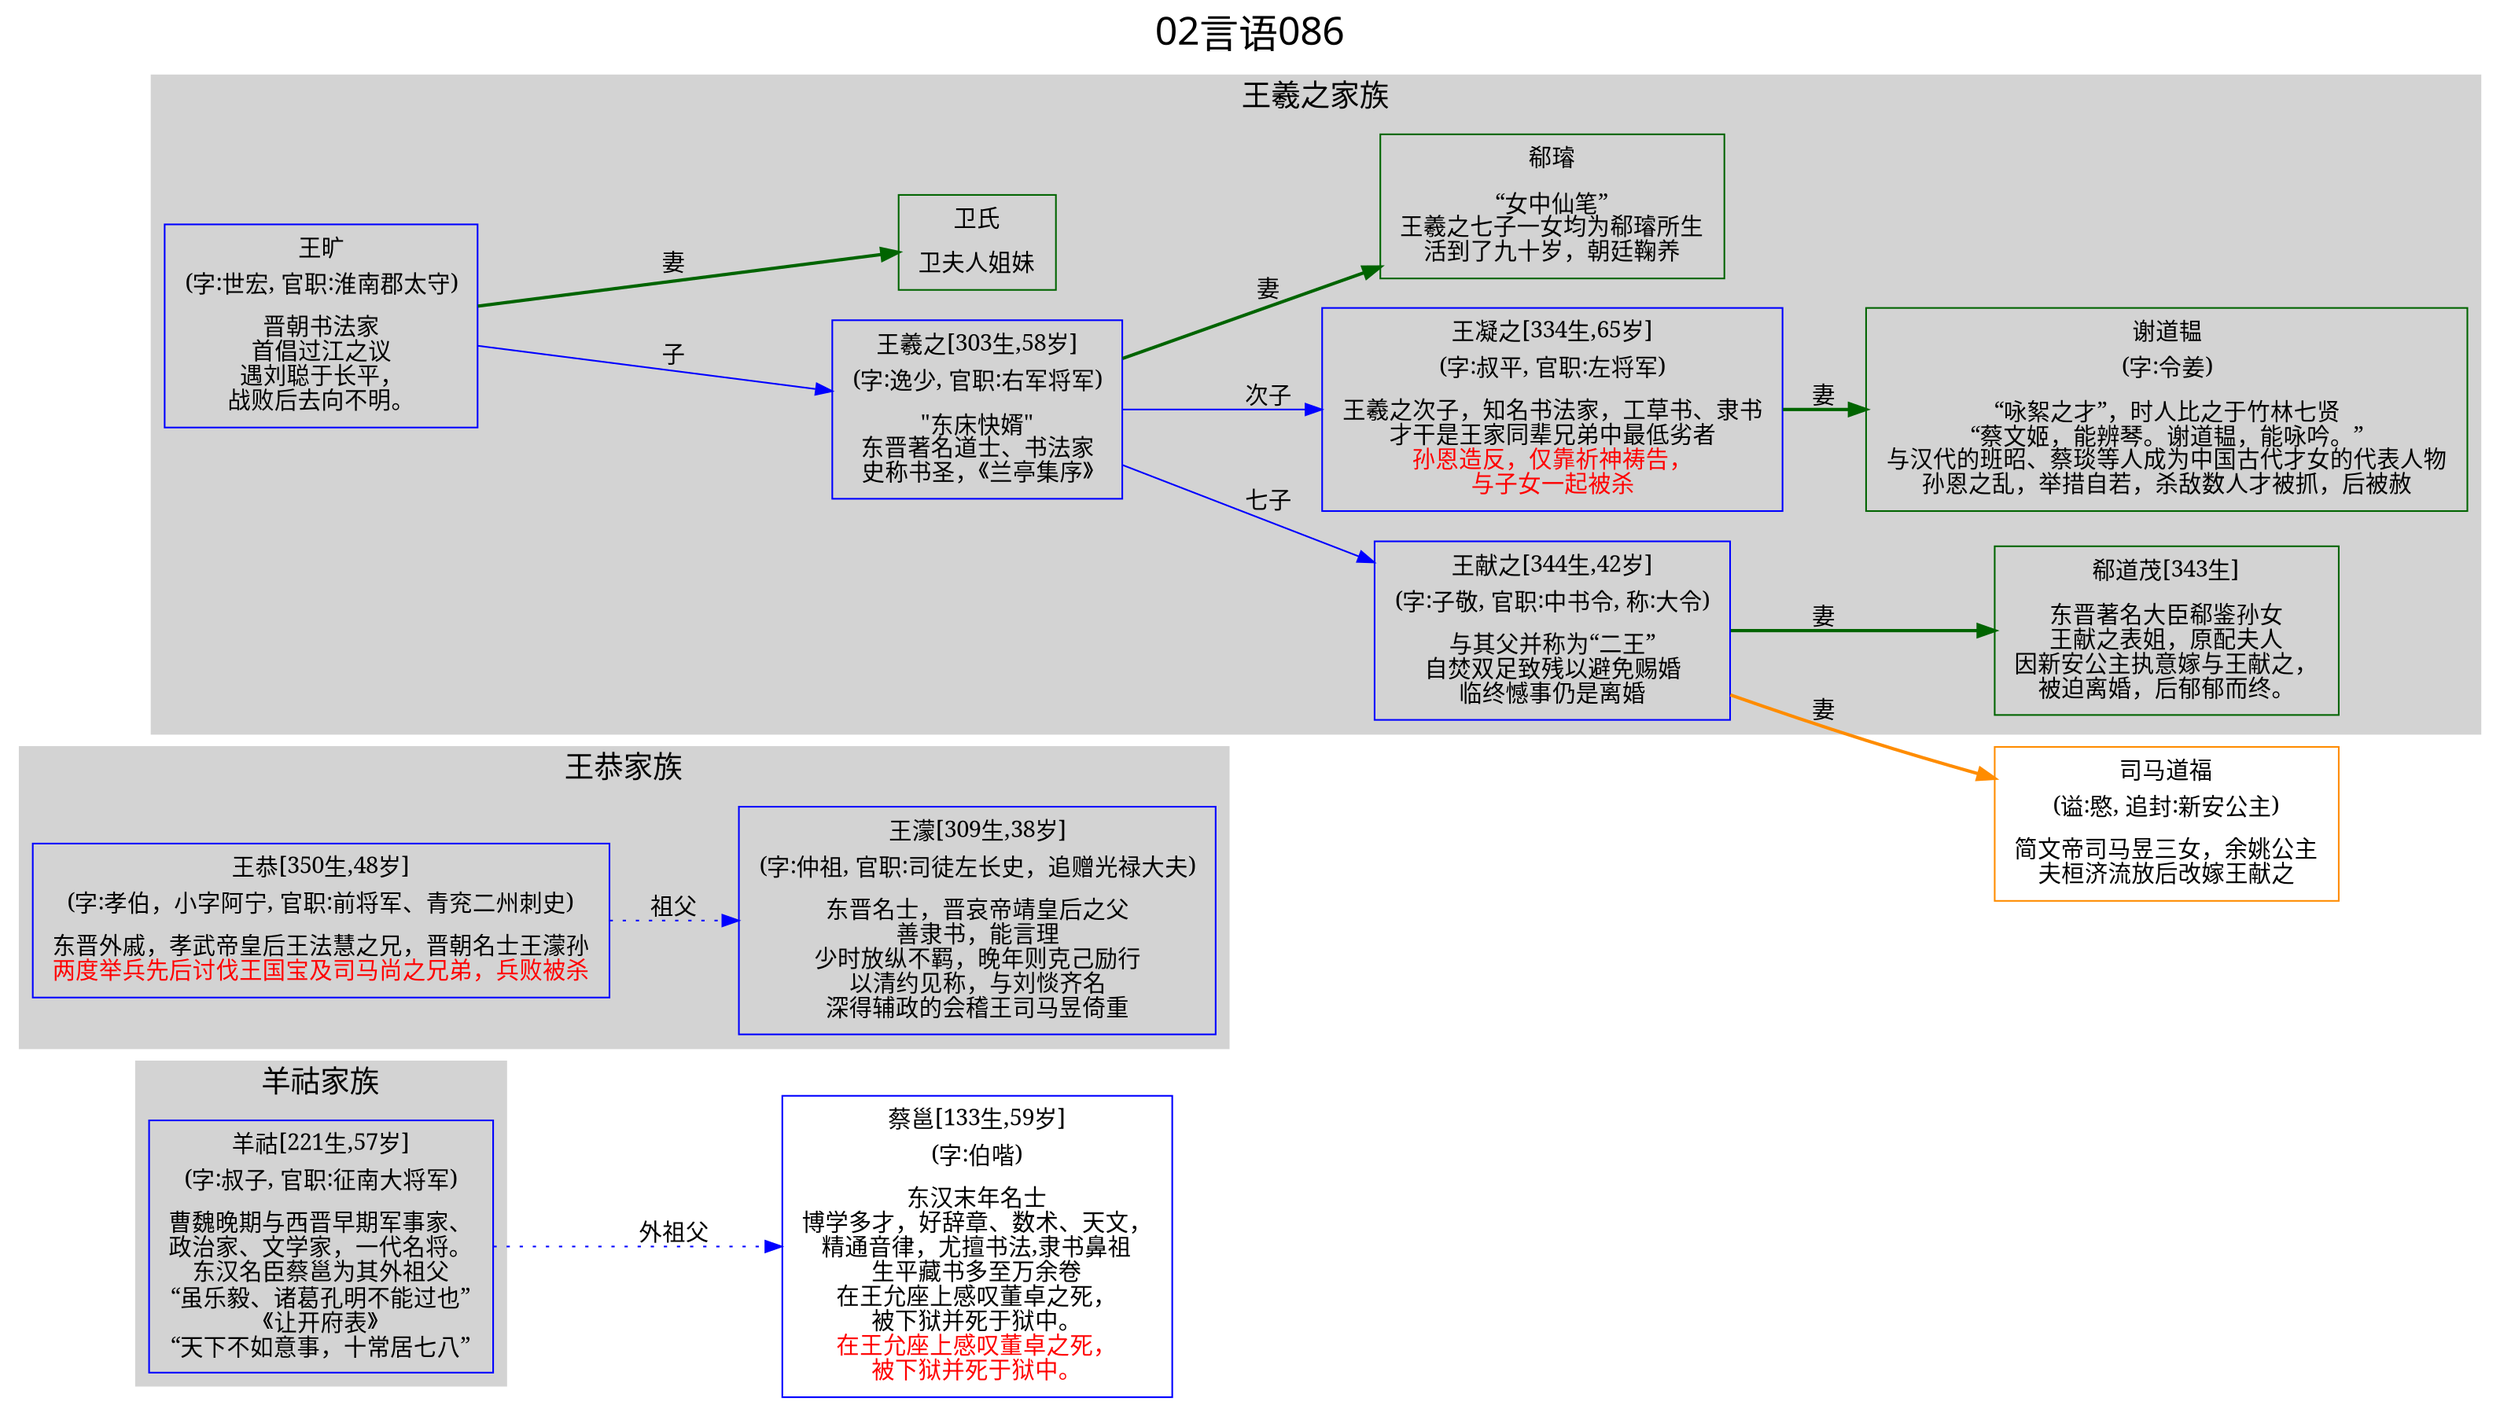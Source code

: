 
digraph
{
	rankdir = "LR";
	ranksep = 0.5;
	label = "02言语086";
	labelloc = "t";
	fontsize = "24";
	fontname = "SimHei";

	graph [style="filled", color="lightgrey"];
	node [fontname="SimSun"];
	edge [fontname="SimSun"];

	羊祜 [shape="box", color="blue", label=<<table border="0" cellborder="0"><tr><td>羊祜[221生,57岁]</td></tr><tr><td>(字:叔子, 官职:征南大将军)</td></tr><tr><td></td></tr><tr><td>曹魏晚期与西晋早期军事家、<br/>政治家、文学家，一代名将。<br/>东汉名臣蔡邕为其外祖父<br/>“虽乐毅、诸葛孔明不能过也”<br/>《让开府表》<br/>“天下不如意事，十常居七八”<br/></td></tr></table>>];
	蔡邕 [shape="box", color="blue", label=<<table border="0" cellborder="0"><tr><td>蔡邕[133生,59岁]</td></tr><tr><td>(字:伯喈)</td></tr><tr><td></td></tr><tr><td>东汉末年名士<br/>博学多才，好辞章、数术、天文，<br/>精通音律，尤擅书法,隶书鼻祖<br/>生平藏书多至万余卷<br/>在王允座上感叹董卓之死，<br/>被下狱并死于狱中。<br/><font color = 'red'>在王允座上感叹董卓之死，<br/>被下狱并死于狱中。<br/></font></td></tr></table>>];
	王恭 [shape="box", color="blue", label=<<table border="0" cellborder="0"><tr><td>王恭[350生,48岁]</td></tr><tr><td>(字:孝伯，小字阿宁, 官职:前将军、青兖二州刺史)</td></tr><tr><td></td></tr><tr><td>东晋外戚，孝武帝皇后王法慧之兄，晋朝名士王濛孙<br/><font color = 'red'>两度举兵先后讨伐王国宝及司马尚之兄弟，兵败被杀<br/></font></td></tr></table>>];
	王濛 [shape="box", color="blue", label=<<table border="0" cellborder="0"><tr><td>王濛[309生,38岁]</td></tr><tr><td>(字:仲祖, 官职:司徒左长史，追赠光禄大夫)</td></tr><tr><td></td></tr><tr><td>东晋名士，晋哀帝靖皇后之父<br/>善隶书，能言理<br/>少时放纵不羁，晚年则克己励行<br/>以清约见称，与刘惔齐名<br/>深得辅政的会稽王司马昱倚重<br/></td></tr></table>>];
	王羲之 [shape="box", color="blue", label=<<table border="0" cellborder="0"><tr><td>王羲之[303生,58岁]</td></tr><tr><td>(字:逸少, 官职:右军将军)</td></tr><tr><td></td></tr><tr><td>"东床快婿"<br/>东晋著名道士、书法家<br/>史称书圣，《兰亭集序》<br/></td></tr></table>>];
	谢道韫 [shape="box", color="darkgreen", label=<<table border="0" cellborder="0"><tr><td>谢道韫</td></tr><tr><td>(字:令姜)</td></tr><tr><td></td></tr><tr><td>“咏絮之才”，时人比之于竹林七贤<br/>“蔡文姬，能辨琴。谢道韫，能咏吟。”<br/>与汉代的班昭、蔡琰等人成为中国古代才女的代表人物<br/>孙恩之乱，举措自若，杀敌数人才被抓，后被赦<br/></td></tr></table>>];
	郗道茂 [shape="box", color="darkgreen", label=<<table border="0" cellborder="0"><tr><td>郗道茂[343生]</td></tr><tr><td></td></tr><tr><td>东晋著名大臣郗鉴孙女<br/>王献之表姐，原配夫人<br/>因新安公主执意嫁与王献之，<br/>被迫离婚，后郁郁而终。<br/></td></tr></table>>];
	王凝之 [shape="box", color="blue", label=<<table border="0" cellborder="0"><tr><td>王凝之[334生,65岁]</td></tr><tr><td>(字:叔平, 官职:左将军)</td></tr><tr><td></td></tr><tr><td>王羲之次子，知名书法家，工草书、隶书<br/>才干是王家同辈兄弟中最低劣者<br/><font color = 'red'>孙恩造反，仅靠祈神祷告，<br/>与子女一起被杀<br/></font></td></tr></table>>];
	王献之 [shape="box", color="blue", label=<<table border="0" cellborder="0"><tr><td>王献之[344生,42岁]</td></tr><tr><td>(字:子敬, 官职:中书令, 称:大令)</td></tr><tr><td></td></tr><tr><td>与其父并称为“二王”<br/>自焚双足致残以避免赐婚<br/>临终憾事仍是离婚<br/></td></tr></table>>];
	郗璿 [shape="box", color="darkgreen", label=<<table border="0" cellborder="0"><tr><td>郗璿</td></tr><tr><td></td></tr><tr><td>“女中仙笔”<br/>王羲之七子一女均为郗璿所生<br/>活到了九十岁，朝廷鞠养<br/></td></tr></table>>];
	卫氏 [shape="box", color="darkgreen", label=<<table border="0" cellborder="0"><tr><td>卫氏</td></tr><tr><td></td></tr><tr><td>卫夫人姐妹<br/></td></tr></table>>];
	王旷 [shape="box", color="blue", label=<<table border="0" cellborder="0"><tr><td>王旷</td></tr><tr><td>(字:世宏, 官职:淮南郡太守)</td></tr><tr><td></td></tr><tr><td>晋朝书法家<br/>首倡过江之议<br/>遇刘聪于长平，<br/>战败后去向不明。<br/></td></tr></table>>];
	司马道福 [shape="box", color="darkorange", label=<<table border="0" cellborder="0"><tr><td>司马道福</td></tr><tr><td>(谥:愍, 追封:新安公主)</td></tr><tr><td></td></tr><tr><td>简文帝司马昱三女，余姚公主<br/>夫桓济流放后改嫁王献之<br/></td></tr></table>>];

	羊祜 -> 蔡邕 [label="外祖父", style=dotted, color="blue"];
	王恭 -> 王濛 [label="祖父", style=dotted, color="blue"];
	王旷 -> 卫氏 [label="妻", style=bold, color="darkgreen"];
	王旷 -> 王羲之 [label="子", style=solid, color="blue"];
	王羲之 -> 郗璿 [label="妻", style=bold, color="darkgreen"];
	王羲之 -> 王凝之 [label="次子", style=solid, color="blue"];
	王凝之 -> 谢道韫 [label="妻", style=bold, color="darkgreen"];
	王羲之 -> 王献之 [label="七子", style=solid, color="blue"];
	王献之 -> 郗道茂 [label="妻", style=bold, color="darkgreen"];
	王献之 -> 司马道福 [label="妻", style=bold, color="darkorange"];


	subgraph "cluster_羊祜"
	{
		fontsize="18";
		label="羊祜家族";
		羊祜;羊祜;
	}

	subgraph "cluster_王恭"
	{
		fontsize="18";
		label="王恭家族";
		王恭;王濛;
	}

	subgraph "cluster_王羲之"
	{
		fontsize="18";
		label="王羲之家族";
		王羲之;谢道韫;郗道茂;王凝之;王献之;郗璿;王羲之;卫氏;王旷;
	}

}

